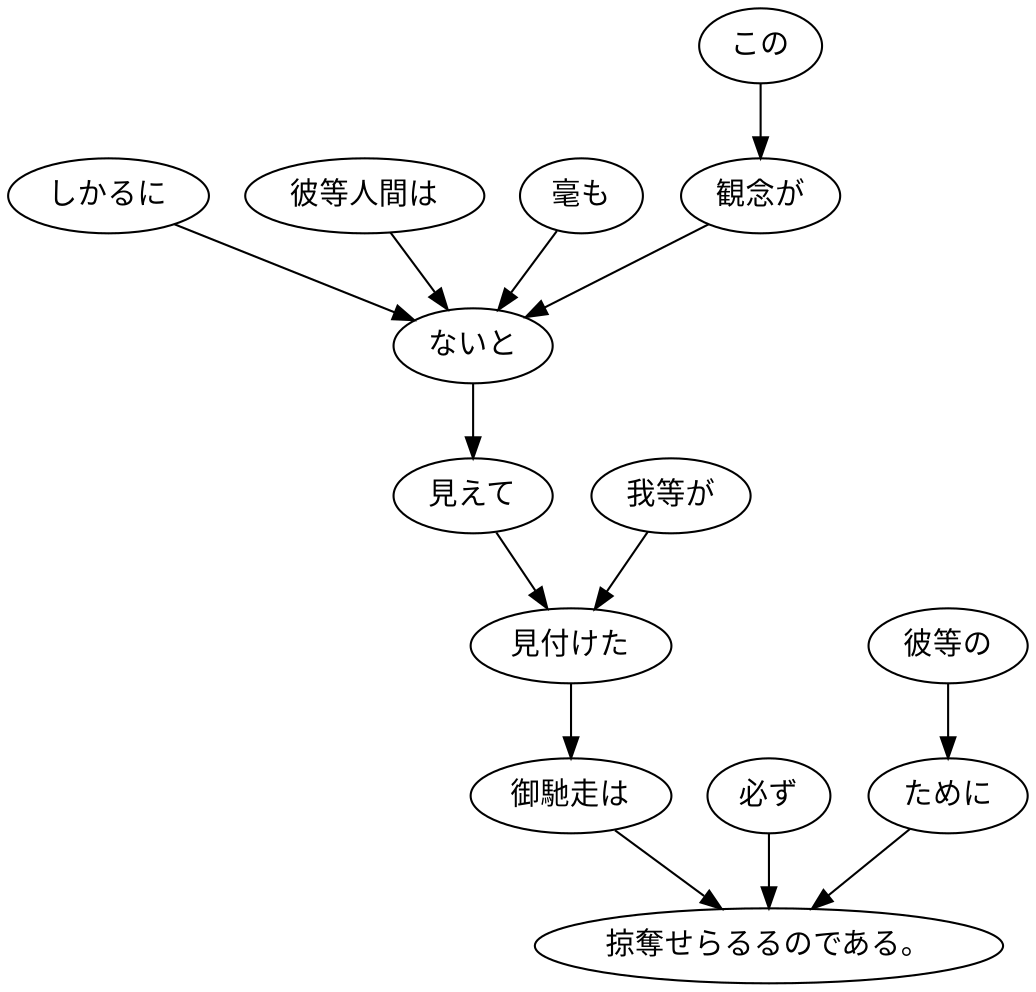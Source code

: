 digraph graph113 {
	node0 [label="しかるに"];
	node1 [label="彼等人間は"];
	node2 [label="毫も"];
	node3 [label="この"];
	node4 [label="観念が"];
	node5 [label="ないと"];
	node6 [label="見えて"];
	node7 [label="我等が"];
	node8 [label="見付けた"];
	node9 [label="御馳走は"];
	node10 [label="必ず"];
	node11 [label="彼等の"];
	node12 [label="ために"];
	node13 [label="掠奪せらるるのである。"];
	node0 -> node5;
	node1 -> node5;
	node2 -> node5;
	node3 -> node4;
	node4 -> node5;
	node5 -> node6;
	node6 -> node8;
	node7 -> node8;
	node8 -> node9;
	node9 -> node13;
	node10 -> node13;
	node11 -> node12;
	node12 -> node13;
}

